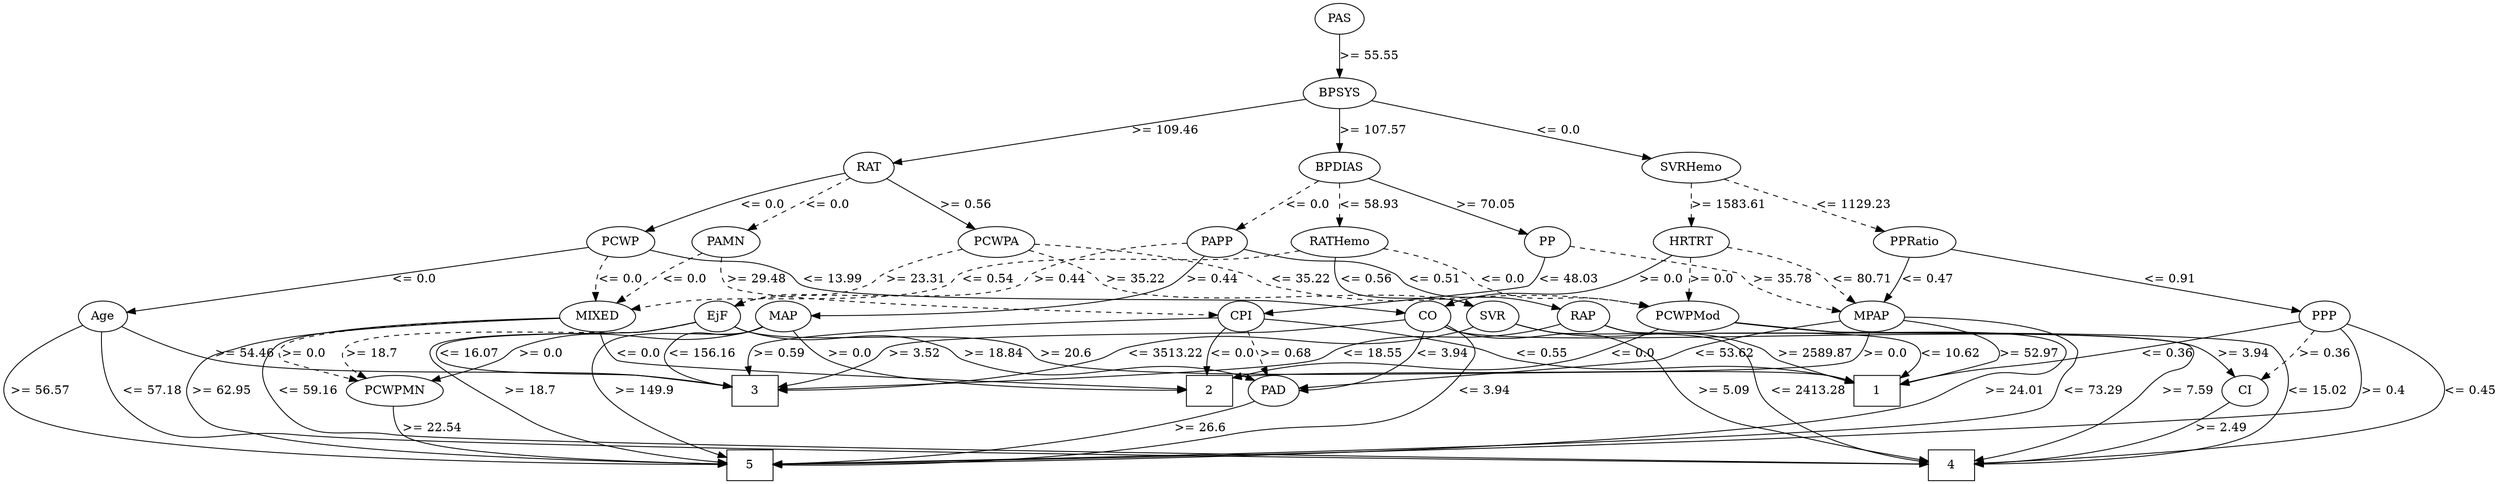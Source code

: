strict digraph G {
	graph [bb="0,0,2454.6,558"];
	node [label="\N"];
	1	[height=0.5,
		pos="1815.6,105",
		shape=box,
		width=0.75];
	2	[height=0.5,
		pos="1158.6,105",
		shape=box,
		width=0.75];
	3	[height=0.5,
		pos="1086.6,105",
		shape=box,
		width=0.75];
	4	[height=0.5,
		pos="1912.6,18",
		shape=box,
		width=0.75];
	5	[height=0.5,
		pos="586.61,18",
		shape=box,
		width=0.75];
	RAP	[height=0.5,
		pos="1442.6,192",
		width=0.77778];
	RAP -> 1	[label="<= 10.62",
		lp="1761.6,148.5",
		op="<=",
		param=10.62,
		pos="e,1788.4,116.58 1467,183.08 1478.1,179.78 1491.4,176.21 1503.6,174 1595.4,157.41 1624.5,186.38 1712.6,156 1724.1,152.02 1724.9,146.8 \
1735.6,141 1749.5,133.51 1765.3,126.33 1779.2,120.44",
		style=solid];
	RAP -> 3	[label="<= 18.55",
		lp="1400.6,148.5",
		op="<=",
		param=18.55,
		pos="e,1113.7,120.04 1422.9,179.19 1402,167.31 1367.7,149.56 1335.6,141 1246.9,117.32 1216.4,145.67 1123.5,122.6",
		style=solid];
	RAP -> 4	[label=">= 7.59",
		lp="1757.1,105",
		op=">=",
		param=7.59,
		pos="e,1885.3,24.057 1467,183.15 1478.1,179.86 1491.4,176.28 1503.6,174 1544,166.46 1652.3,176.95 1687.6,156 1719.5,137.08 1705.5,110.01 \
1734.6,87 1776.8,53.67 1837.1,35.256 1875.6,26.25",
		style=solid];
	PAS	[height=0.5,
		pos="1496.6,540",
		width=0.75];
	BPSYS	[height=0.5,
		pos="1496.6,453",
		width=1.0471];
	PAS -> BPSYS	[label=">= 55.55",
		lp="1522.6,496.5",
		op=">=",
		param=55.55,
		pos="e,1496.6,471.18 1496.6,521.8 1496.6,510.16 1496.6,494.55 1496.6,481.24",
		style=solid];
	SVRHemo	[height=0.5,
		pos="1734.6,366",
		width=1.3902];
	BPSYS -> SVRHemo	[label="<= 0.0",
		lp="1648.6,409.5",
		op="<=",
		param=0.0,
		pos="e,1700.2,379.3 1525.8,441.58 1567,426.85 1642.6,399.85 1690.7,382.7",
		style=solid];
	BPDIAS	[height=0.5,
		pos="1496.6,366",
		width=1.1735];
	BPSYS -> BPDIAS	[label=">= 107.57",
		lp="1525.6,409.5",
		op=">=",
		param=107.57,
		pos="e,1496.6,384.18 1496.6,434.8 1496.6,423.16 1496.6,407.55 1496.6,394.24",
		style=solid];
	RAT	[height=0.5,
		pos="1199.6,366",
		width=0.76389];
	BPSYS -> RAT	[label=">= 109.46",
		lp="1394.6,409.5",
		op=">=",
		param=109.46,
		pos="e,1224.4,374.09 1465.1,442.98 1409.1,426.94 1292.4,393.57 1234.2,376.91",
		style=solid];
	PAD	[height=0.5,
		pos="667.61,105",
		width=0.79437];
	PAD -> 5	[label=">= 26.6",
		lp="654.11,61.5",
		op=">=",
		param=26.6,
		pos="e,603.07,36.271 653.5,89.194 641.53,76.638 624.12,58.369 610.07,43.617",
		style=solid];
	PAMN	[height=0.5,
		pos="1104.6,279",
		width=1.0139];
	MIXED	[height=0.5,
		pos="420.61,192",
		width=1.125];
	PAMN -> MIXED	[label="<= 0.0",
		lp="775.61,235.5",
		op="<=",
		param=0.0,
		pos="e,457.82,199.13 1069,274.98 1005.9,269.51 870.49,257.19 756.61,243 653.28,230.12 532.66,211.23 467.75,200.74",
		style=dashed];
	CPI	[height=0.5,
		pos="1130.6,192",
		width=0.75];
	PAMN -> CPI	[label=">= 29.48",
		lp="1131.6,235.5",
		op=">=",
		param=29.48,
		pos="e,1117,207.91 1102.5,260.91 1101.9,251.05 1102.1,238.55 1105.6,228 1107,223.93 1109,219.93 1111.2,216.17",
		style=dashed];
	MIXED -> 2	[label="<= 0.0",
		lp="441.61,148.5",
		op="<=",
		param=0.0,
		pos="e,1131.5,120.22 415.97,173.81 414.16,162.89 414.19,149.29 422.61,141 449.04,114.94 1027.8,130.41 1121.5,121.66",
		style=solid];
	MIXED -> 4	[label="<= 59.16",
		lp="298.61,105",
		op="<=",
		param=59.16,
		pos="e,1885.4,19.216 380.07,189.98 350.62,187.18 311.53,178.95 285.61,156 262.24,135.32 253.75,111.86 272.61,87 305.52,43.617 336.75,\
62.022 390.61,54 541.4,31.543 1656.6,21.136 1875.4,19.3",
		style=solid];
	MIXED -> 5	[label=">= 62.95",
		lp="210.61,105",
		op=">=",
		param=62.95,
		pos="e,559.34,18.617 380.19,190.32 321.52,188.46 216.9,181.54 190.61,156 168.53,134.55 168.94,113.5 184.61,87 221.51,24.592 456.77,18.52 \
549.3,18.585",
		style=solid];
	PCWPMN	[height=0.5,
		pos="383.61,105",
		width=1.3902];
	MIXED -> PCWPMN	[label=">= 0.0",
		lp="311.61,148.5",
		op=">=",
		param=0.0,
		pos="e,344.2,116.35 382.59,185.74 348.95,180.22 303.55,170.33 292.61,156 288.56,150.7 288.83,146.5 292.61,141 297.95,133.22 315.92,125.57 \
334.49,119.42",
		style=dashed];
	CPI -> 1	[label="<= 0.55",
		lp="1237.1,148.5",
		op="<=",
		param=0.55,
		pos="e,1788.4,114.57 1149.9,179.22 1173.5,164.76 1211.1,142.04 1214.6,141 1329,107.46 1632.7,140.18 1750.6,123 1759.7,121.67 1769.5,119.53 \
1778.5,117.22",
		style=solid];
	CPI -> 2	[label="<= 0.0",
		lp="1164.6,148.5",
		op="<=",
		param=0.0,
		pos="e,1153,123.05 1136.1,174.21 1140,162.41 1145.3,146.38 1149.8,132.82",
		style=solid];
	CPI -> 3	[label=">= 0.59",
		lp="1116.1,148.5",
		op=">=",
		param=0.59,
		pos="e,1086.2,123.05 1112.6,178.27 1105.5,172.32 1098.1,164.64 1093.6,156 1090,149.04 1088.1,140.84 1087.1,133.12",
		style=solid];
	CPI -> PAD	[label=">= 0.68",
		lp="691.11,148.5",
		op=">=",
		param=0.68,
		pos="e,662.7,123.02 1104,188.78 1063.9,185.46 985.94,179.05 919.61,174 891.73,171.88 687.86,176.27 668.61,156 662.89,149.98 661.31,141.48 \
661.56,133.19",
		style=dashed];
	PCWP	[height=0.5,
		pos="722.61,279",
		width=0.97491];
	PCWP -> MIXED	[label="<= 0.0",
		lp="608.61,235.5",
		op="<=",
		param=0.0,
		pos="e,454.21,202.46 692.55,269.54 638.84,254.42 526.24,222.73 464.1,205.24",
		style=dashed];
	CO	[height=0.5,
		pos="1345.6,192",
		width=0.75];
	PCWP -> CO	[label="<= 13.99",
		lp="983.61,235.5",
		op="<=",
		param=13.99,
		pos="e,1318.9,195.61 757.03,274.9 797.95,270.57 867.95,261.12 925.61,243 940.59,238.29 942.44,232.07 957.61,228 1047.7,203.84 1073.8,\
218.41 1166.6,210 1215.8,205.54 1272.7,200.09 1308.8,196.59",
		style=solid];
	Age	[height=0.5,
		pos="137.61,192",
		width=0.75];
	PCWP -> Age	[label="<= 0.0",
		lp="483.61,235.5",
		op="<=",
		param=0.0,
		pos="e,163.78,196.8 689.06,273.12 586.83,258.27 279.82,213.66 173.96,198.28",
		style=solid];
	CO -> 3	[label=">= 3.52",
		lp="1309.1,148.5",
		op=">=",
		param=3.52,
		pos="e,1113.8,119.91 1325.8,179.54 1314.3,172.8 1299.6,164.05 1286.6,156 1276.2,149.55 1275.1,145.21 1263.6,141 1207.2,120.26 1185.4,\
138.71 1123.6,122.67",
		style=solid];
	CO -> 4	[label=">= 5.09",
		lp="1523.1,105",
		op=">=",
		param=5.09,
		pos="e,1885.3,25.154 1354.4,174.62 1361.2,163.47 1371.6,149.3 1384.6,141 1528.4,49.127 1592.3,92.244 1758.6,54 1798.5,44.836 1844.1,34.471 \
1875.3,27.414",
		style=solid];
	CO -> 5	[label="<= 3.94",
		lp="1334.1,105",
		op="<=",
		param=3.94,
		pos="e,613.72,19.496 1344.6,173.87 1343.2,163.25 1339.7,149.97 1331.6,141 1287.8,92.412 1258.1,102.77 1194.6,87 982.98,34.442 719.75,\
22.449 623.8,19.761",
		style=solid];
	CO -> PAD	[label="<= 3.94",
		lp="781.11,148.5",
		op="<=",
		param=3.94,
		pos="e,685.68,119.22 1319.3,188.08 1284.4,184.3 1220.9,177.78 1166.6,174 1076.1,167.71 846,180.49 758.61,156 735.4,149.5 711.62,136.15 \
694.18,124.88",
		style=solid];
	CI	[height=0.5,
		pos="2234.6,105",
		width=0.75];
	CO -> CI	[label=">= 3.94",
		lp="1590.1,148.5",
		op=">=",
		param=3.94,
		pos="e,2213.4,116.52 1369.4,183.43 1380.3,180.16 1393.5,176.51 1405.6,174 1464.4,161.78 1482.4,174.48 1539.6,156 1553,151.66 1554,144.63 \
1567.6,141 1702.1,105.19 2057.5,152.13 2193.6,123 2197,122.27 2200.5,121.26 2204,120.1",
		style=solid];
	Age -> 3	[label=">= 54.46",
		lp="259.61,148.5",
		op=">=",
		param=54.46,
		pos="e,1059.4,107.28 155.72,178.43 174.31,166.31 204.55,148.7 233.61,141 335.07,114.1 600.73,127.34 705.61,123 831.51,117.79 980.79,110.93 \
1049.1,107.75",
		style=solid];
	Age -> 4	[label="<= 57.18",
		lp="142.61,105",
		op="<=",
		param=57.18,
		pos="e,1885.5,19.304 127.36,175.34 114.26,153.15 95.633,112.44 116.61,87 165.57,27.617 210.08,62.191 286.61,54 449.15,36.603 1648.1,22.04 \
1875.5,19.42",
		style=solid];
	Age -> 5	[label=">= 56.57",
		lp="34.608,105",
		op=">=",
		param=56.57,
		pos="e,559.54,20.056 113.69,183.65 67.202,168.18 -27.709,130.13 8.6084,87 43.586,45.46 427.44,25.733 549.54,20.478",
		style=solid];
	PCWPMod	[height=0.5,
		pos="1749.6,192",
		width=1.4444];
	PCWPMod -> 2	[label="<= 0.0",
		lp="1809.6,148.5",
		op="<=",
		param=0.0,
		pos="e,1185.7,109.33 1773,175.84 1786.2,165.53 1798,151.84 1787.6,141 1769.7,122.41 1349.3,124.82 1323.6,123 1279.7,119.89 1229.3,114.43 \
1195.9,110.53",
		style=solid];
	PCWPMod -> 4	[label="<= 15.02",
		lp="2371.6,105",
		op="<=",
		param=15.02,
		pos="e,1939.8,20.579 1790.1,180.64 1801.8,178.03 1814.7,175.54 1826.6,174 1927.6,160.97 2187,185.11 2284.6,156 2311.9,147.85 2325.6,147.81 \
2339.6,123 2347.5,109.08 2349.3,99.757 2339.6,87 2307,43.921 2275.6,64.398 2222.6,54 2125.3,34.913 2008.6,25.225 1950,21.255",
		style=solid];
	PCWPMod -> 5	[label=">= 24.01",
		lp="1985.6,105",
		op=">=",
		param=24.01,
		pos="e,613.61,19.228 1791,181.04 1802.5,178.5 1815,175.94 1826.6,174 1861.2,168.21 1960.2,182.21 1983.6,156 1988,151.02 1987.3,146.54 \
1983.6,141 1965.9,114.69 1882.5,93.948 1851.6,87 1608.7,32.431 806.3,21.198 623.77,19.329",
		style=solid];
	PCWPA	[height=0.5,
		pos="1363.6,279",
		width=1.1555];
	PCWPA -> PCWPMod	[label="<= 35.22",
		lp="1488.6,235.5",
		op="<=",
		param=35.22,
		pos="e,1700,197.58 1394.5,266.63 1409.8,260.5 1428.1,252.28 1443.6,243 1452.8,237.47 1452.7,232.14 1462.6,228 1483.1,219.48 1611.8,206.06 \
1689.8,198.56",
		style=dashed];
	SVR	[height=0.5,
		pos="1540.6,192",
		width=0.77778];
	PCWPA -> SVR	[label=">= 35.22",
		lp="1417.6,235.5",
		op=">=",
		param=35.22,
		pos="e,1515.8,200.34 1368.9,261.09 1373.3,250 1380.5,236.1 1391.6,228 1423.8,204.45 1440.8,219.36 1479.6,210 1488.2,207.92 1497.4,205.47 \
1506,203.09",
		style=dashed];
	EjF	[height=0.5,
		pos="803.61,192",
		width=0.75];
	PCWPA -> EjF	[label=">= 23.31",
		lp="899.61,235.5",
		op=">=",
		param=23.31,
		pos="e,820.98,205.79 1328.5,269.01 1315.2,265.95 1299.8,262.84 1285.6,261 1194.7,249.2 960.25,272.87 873.61,243 871.01,242.1 848.19,225.66 \
829.3,211.87",
		style=dashed];
	SVR -> 1	[label=">= 2589.87",
		lp="1947.1,148.5",
		op=">=",
		param=2589.87,
		pos="e,1842.7,110.36 1567.9,187.6 1597.5,183.95 1646.4,178.14 1688.6,174 1713.1,171.59 1892.9,174.11 1909.6,156 1929.9,133.98 1886.9,\
119.81 1852.5,112.37",
		style=solid];
	SVR -> 3	[label="<= 3513.22",
		lp="1503.1,148.5",
		op="<=",
		param=3513.22,
		pos="e,1113.7,120.12 1520.7,179.25 1499.3,167.24 1463.8,149.21 1430.6,141 1300.6,108.84 1257.5,154.65 1123.5,122.57",
		style=solid];
	SVR -> 4	[label="<= 2413.28",
		lp="2166.1,105",
		op="<=",
		param=2413.28,
		pos="e,1939.9,25.988 1567.8,187.24 1597.5,183.29 1646.3,177.22 1688.6,174 1715.1,171.99 2147.2,175.1 2165.6,156 2188.1,132.69 2140.1,\
127.58 2133.6,123 2113.8,108.98 2113.4,99.486 2092.6,87 2046.7,59.408 1987.6,39.694 1949.9,28.82",
		style=solid];
	EjF -> 1	[label=">= 20.6",
		lp="1062.1,148.5",
		op=">=",
		param=20.6,
		pos="e,1788.4,114.62 824.1,179.91 829.05,177.63 834.42,175.47 839.61,174 908.02,154.55 929.39,172.33 998.61,156 1017.5,151.54 1020.5,\
144.63 1039.6,141 1194.9,111.46 1594.1,145.14 1750.6,123 1759.8,121.71 1769.5,119.59 1778.5,117.27",
		style=solid];
	EjF -> 3	[label="<= 16.07",
		lp="843.61,148.5",
		op="<=",
		param=16.07,
		pos="e,1059.2,105.86 803.84,173.63 804.97,162.63 808.34,149.02 817.61,141 851.42,111.73 983.12,106.62 1048.9,105.94",
		style=solid];
	EjF -> 5	[label=">= 18.7",
		lp="515.11,105",
		op=">=",
		param=18.7,
		pos="e,559.31,30.823 776.73,190.04 703.87,187.15 506.78,177.41 487.61,156 478.59,145.93 467.28,131.39 492.61,87 505.65,64.14 529.87,46.901 \
550.45,35.5",
		style=solid];
	EjF -> PAD	[label=">= 18.84",
		lp="619.61,148.5",
		op=">=",
		param=18.84,
		pos="e,642.99,114.4 776.3,190.64 724.87,189.32 616.72,183.29 593.61,156 589.3,150.91 590.04,146.63 593.61,141 598.38,133.47 616.23,124.92 \
633.2,118.16",
		style=solid];
	EjF -> PCWPMN	[label=">= 18.7",
		lp="376.11,148.5",
		op=">=",
		param=18.7,
		pos="e,363.85,122 776.46,189.9 681.34,185.9 368.04,171.6 353.61,156 346.38,148.18 350.15,138.35 357.11,129.47",
		style=dashed];
	PCWPMN -> 5	[label=">= 22.54",
		lp="433.61,61.5",
		op=">=",
		param=22.54,
		pos="e,559.36,21.345 387.66,86.621 391.12,75.621 397.25,62.01 407.61,54 429.28,37.244 503.42,27.15 549.21,22.366",
		style=solid];
	CI -> 4	[label=">= 2.49",
		lp="2196.1,61.5",
		op=">=",
		param=2.49,
		pos="e,1939.7,20.346 2215.9,91.915 2197.2,80.344 2167,63.311 2138.6,54 2074.2,32.879 1995.2,24.363 1949.7,21.033",
		style=solid];
	HRTRT	[height=0.5,
		pos="1734.6,279",
		width=1.1013];
	SVRHemo -> HRTRT	[label=">= 1583.61",
		lp="1767.1,322.5",
		op=">=",
		param=1583.61,
		pos="e,1734.6,297.18 1734.6,347.8 1734.6,336.16 1734.6,320.55 1734.6,307.24",
		style=dashed];
	PPRatio	[height=0.5,
		pos="1945.6,279",
		width=1.1013];
	SVRHemo -> PPRatio	[label="<= 1129.23",
		lp="1885.1,322.5",
		op="<=",
		param=1129.23,
		pos="e,1917,291.53 1766.7,352.09 1804.5,336.86 1867.3,311.56 1907.5,295.34",
		style=dashed];
	HRTRT -> CO	[label=">= 0.0",
		lp="1700.6,235.5",
		op=">=",
		param=0.0,
		pos="e,1369.3,200.91 1715.5,263.08 1699.2,251.29 1674.7,235.6 1650.6,228 1546.5,195.2 1513.1,228.98 1405.6,210 1396.9,208.46 1387.6,206.16 \
1379,203.75",
		style=solid];
	HRTRT -> PCWPMod	[label=">= 0.0",
		lp="1754.6,235.5",
		op=">=",
		param=0.0,
		pos="e,1741.4,210.07 1733.4,260.71 1733.2,251 1733.4,238.72 1735.6,228 1736.2,225.27 1736.9,222.48 1737.8,219.72",
		style=dashed];
	MPAP	[height=0.5,
		pos="1870.6,192",
		width=0.97491];
	HRTRT -> MPAP	[label="<= 80.71",
		lp="1884.6,235.5",
		op="<=",
		param=80.71,
		pos="e,1867,210.01 1772.9,274.39 1797.2,270.3 1827.7,261.58 1848.6,243 1855.5,236.84 1860.4,228.09 1863.7,219.63",
		style=dashed];
	PPRatio -> MPAP	[label="<= 0.47",
		lp="1955.1,235.5",
		op="<=",
		param=0.47,
		pos="e,1895,205.12 1940.8,260.91 1937.3,250.56 1931.7,237.57 1923.6,228 1918,221.34 1910.8,215.45 1903.5,210.5",
		style=solid];
	PPP	[height=0.5,
		pos="2237.6,192",
		width=0.75];
	PPRatio -> PPP	[label="<= 0.91",
		lp="2131.1,235.5",
		op="<=",
		param=0.91,
		pos="e,2213.1,200.13 1978,268.58 2033.5,252.42 2146.3,219.58 2203.2,203.02",
		style=solid];
	RATHemo	[height=0.5,
		pos="1496.6,279",
		width=1.375];
	BPDIAS -> RATHemo	[label="<= 58.93",
		lp="1522.6,322.5",
		op="<=",
		param=58.93,
		pos="e,1496.6,297.18 1496.6,347.8 1496.6,336.16 1496.6,320.55 1496.6,307.24",
		style=dashed];
	PP	[height=0.5,
		pos="1591.6,279",
		width=0.75];
	BPDIAS -> PP	[label=">= 70.05",
		lp="1591.6,322.5",
		op=">=",
		param=70.05,
		pos="e,1581.3,296.05 1522.2,351.58 1532.2,345.67 1543.5,338.21 1552.6,330 1560.9,322.48 1568.8,313.02 1575.3,304.35",
		style=solid];
	PAPP	[height=0.5,
		pos="1244.6,279",
		width=0.88889];
	BPDIAS -> PAPP	[label="<= 0.0",
		lp="1404.6,322.5",
		op="<=",
		param=0.0,
		pos="e,1271.6,289.1 1464.4,354.15 1417.5,338.32 1330.5,308.98 1281.2,292.35",
		style=dashed];
	RAT -> PAMN	[label="<= 0.0",
		lp="1176.6,322.5",
		op="<=",
		param=0.0,
		pos="e,1121.6,295.21 1183.9,350.96 1169,337.63 1146.4,317.39 1129.1,301.93",
		style=dashed];
	RAT -> PCWP	[label="<= 0.0",
		lp="1008.6,322.5",
		op="<=",
		param=0.0,
		pos="e,755.31,285.83 1173.3,360.31 1094.8,346.32 861.88,304.82 765.31,287.61",
		style=solid];
	RAT -> PCWPA	[label=">= 0.56",
		lp="1313.1,322.5",
		op=">=",
		param=0.56,
		pos="e,1338,293.27 1220.7,354.06 1248,339.9 1296,315.03 1328.8,298.05",
		style=solid];
	RATHemo -> MIXED	[label="<= 0.54",
		lp="1076.1,235.5",
		op="<=",
		param=0.54,
		pos="e,460.8,195.09 1456.4,268.36 1443.1,265.54 1428.3,262.75 1414.6,261 1255.3,240.63 1211.4,273.21 1053.6,243 1033.3,239.11 1029.9,\
231.98 1009.6,228 983.4,222.85 608.94,202.86 471.08,195.63",
		style=dashed];
	RATHemo -> PCWPMod	[label="<= 0.0",
		lp="1631.6,235.5",
		op="<=",
		param=0.0,
		pos="e,1706.5,202.18 1526.3,264.57 1554.8,251.78 1596,233.66 1612.6,228 1639.9,218.7 1671,210.57 1696.6,204.49",
		style=dashed];
	RATHemo -> SVR	[label="<= 0.56",
		lp="1548.1,235.5",
		op="<=",
		param=0.56,
		pos="e,1533.9,209.96 1507.9,261.21 1511.5,255.53 1515.4,249.09 1518.6,243 1522.6,235.46 1526.5,227.04 1529.9,219.3",
		style=solid];
	PP -> CPI	[label="<= 48.03",
		lp="1271.6,235.5",
		op="<=",
		param=48.03,
		pos="e,1155.3,199.92 1571.6,266.88 1566.5,264.54 1561,262.37 1555.6,261 1488.7,243.96 1310.4,266.71 1245.6,243 1235.2,239.18 1235.4,233.31 \
1225.6,228 1206.5,217.58 1183.6,209.04 1165,203.01",
		style=solid];
	PP -> MPAP	[label=">= 35.78",
		lp="1818.6,235.5",
		op=">=",
		param=35.78,
		pos="e,1843.1,203.41 1617.6,273.34 1666.2,264.58 1766.5,246.24 1773.6,243 1783.4,238.52 1783.4,233.58 1792.6,228 1805.5,220.2 1820.4,\
213.09 1833.7,207.34",
		style=dashed];
	PAPP -> RAP	[label="<= 0.51",
		lp="1351.1,235.5",
		op="<=",
		param=0.51,
		pos="e,1417.3,199.99 1265.2,264.98 1285.7,252.12 1316,233.57 1328.6,228 1342.8,221.7 1379.5,210.76 1407.5,202.78",
		style=solid];
	PAPP -> EjF	[label=">= 0.44",
		lp="828.11,235.5",
		op=">=",
		param=0.44,
		pos="e,799.04,210.12 1215.1,271.67 1196.7,267.96 1172.4,263.52 1150.6,261 1112.5,256.58 832.59,270.31 805.61,243 799.77,237.09 798.01,\
228.62 798.11,220.32",
		style=dashed];
	MAP	[height=0.5,
		pos="879.61,192",
		width=0.84854];
	PAPP -> MAP	[label=">= 0.44",
		lp="1203.1,235.5",
		op=">=",
		param=0.44,
		pos="e,910.28,192.43 1221.9,266.11 1209.5,259.53 1194.1,251.06 1180.6,243 1170.1,236.73 1169.1,232.2 1157.6,228 1077.2,198.49 975.8,193.02 \
920.4,192.48",
		style=solid];
	MPAP -> 1	[label=">= 52.97",
		lp="2031.6,148.5",
		op=">=",
		param=52.97,
		pos="e,1842.9,111.34 1905.5,189.25 1952.9,185.59 2028.4,174.47 2000.6,141 1986.6,124.14 1925.1,127.08 1903.6,123 1886.9,119.84 1868.5,\
116.29 1852.8,113.25",
		style=solid];
	MPAP -> 2	[label=">= 0.0",
		lp="1867.6,148.5",
		op=">=",
		param=0.0,
		pos="e,1185.7,109.36 1862.9,174.32 1856.5,162.73 1846.4,148.12 1832.6,141 1782.4,114.96 1380.1,126.9 1323.6,123 1279.7,119.96 1229.3,\
114.49 1195.9,110.57",
		style=solid];
	MPAP -> 5	[label="<= 73.29",
		lp="2062.6,105",
		op="<=",
		param=73.29,
		pos="e,613.71,19.203 1905.9,190.66 1992.1,189.18 2203.9,181.46 2168.6,141 2129.7,96.394 2086.2,155.39 2036.6,123 2020.9,112.74 2030.5,\
96.966 2014.6,87 1888.3,7.7183 1829.5,63.724 1680.6,54 1266.6,26.957 763.12,20.584 623.84,19.294",
		style=solid];
	MPAP -> PAD	[label="<= 53.62",
		lp="1682.6,148.5",
		op="<=",
		param=53.62,
		pos="e,696.43,107.4 1841.5,181.75 1831.8,178.92 1820.8,176.03 1810.6,174 1743,160.56 1723.8,171.2 1656.6,156 1636.5,151.44 1632.9,144.7 \
1612.6,141 1489.7,118.59 1175.5,127.77 1050.6,123 924.72,118.19 775.61,111.2 706.44,107.88",
		style=solid];
	MAP -> 2	[label=">= 0.0",
		lp="979.61,148.5",
		op=">=",
		param=0.0,
		pos="e,1131.5,119.96 900.39,178.7 911.49,172.07 925.36,163.69 937.61,156 947.95,149.51 949.12,145.12 960.61,141 1025.9,117.6 1050.8,140.58 \
1121.6,122.63",
		style=solid];
	MAP -> 3	[label="<= 156.16",
		lp="908.61,148.5",
		op="<=",
		param=156.16,
		pos="e,1059.3,106.44 874.49,173.81 872.45,163.17 872.1,149.88 879.61,141 900.89,115.82 995.5,108.75 1049.1,106.77",
		style=solid];
	MAP -> 5	[label=">= 149.9",
		lp="592.61,105",
		op=">=",
		param=149.9,
		pos="e,579.47,36.376 856.78,179.77 851.28,177.5 845.33,175.38 839.61,174 784.81,160.8 630.16,191.78 586.61,156 555.27,130.25 565.68,78.007 \
576.13,45.998",
		style=solid];
	MAP -> PCWPMN	[label=">= 0.0",
		lp="526.61,148.5",
		op=">=",
		param=0.0,
		pos="e,413.78,119.5 856.8,179.7 851.29,177.43 845.34,175.33 839.61,174 695.66,140.6 651.86,188.06 507.61,156 491,152.31 452.73,136.44 \
423.07,123.56",
		style=solid];
	PPP -> 1	[label="<= 0.36",
		lp="2142.1,148.5",
		op="<=",
		param=0.36,
		pos="e,1842.9,111.83 2214,182.96 2180.5,171.85 2117.1,151.96 2061.6,141 1992.3,127.3 1973.5,133.71 1903.6,123 1886.8,120.43 1868.4,116.96 \
1852.7,113.83",
		style=solid];
	PPP -> 4	[label="<= 0.45",
		lp="2432.1,105",
		op="<=",
		param=0.45,
		pos="e,1939.9,20.586 2263.1,186.06 2318.7,174.18 2442.3,140.94 2401.6,87 2374.4,50.924 2059.9,28.126 1950.1,21.223",
		style=solid];
	PPP -> 5	[label=">= 0.4",
		lp="2305.6,105",
		op=">=",
		param=0.4,
		pos="e,613.63,19.256 2258.7,180.7 2268.2,174.87 2278.3,166.61 2283.6,156 2293.3,136.43 2287.6,101.52 2270.6,87 2252.5,71.6 1868.3,55.247 \
1844.6,54 1362.5,28.638 775.51,20.983 623.79,19.362",
		style=solid];
	PPP -> CI	[label=">= 0.36",
		lp="2258.1,148.5",
		op=">=",
		param=0.36,
		pos="e,2235.2,123.18 2237,173.8 2236.6,162.16 2236,146.55 2235.6,133.24",
		style=dashed];
}
